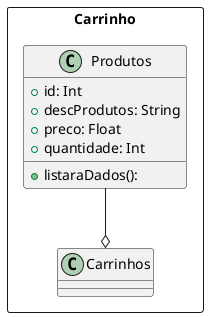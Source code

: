 @startuml carrinho
package Carrinho <<rectangle>> {

  ' Classes
  class Produtos {
    + id: Int
    + descProdutos: String
    + preco: Float
    + quantidade: Int
    + listaraDados():
  }

  class Carrinhos {

  }

  ' Relacionamentos
  Produtos --o Carrinhos

}
@enduml